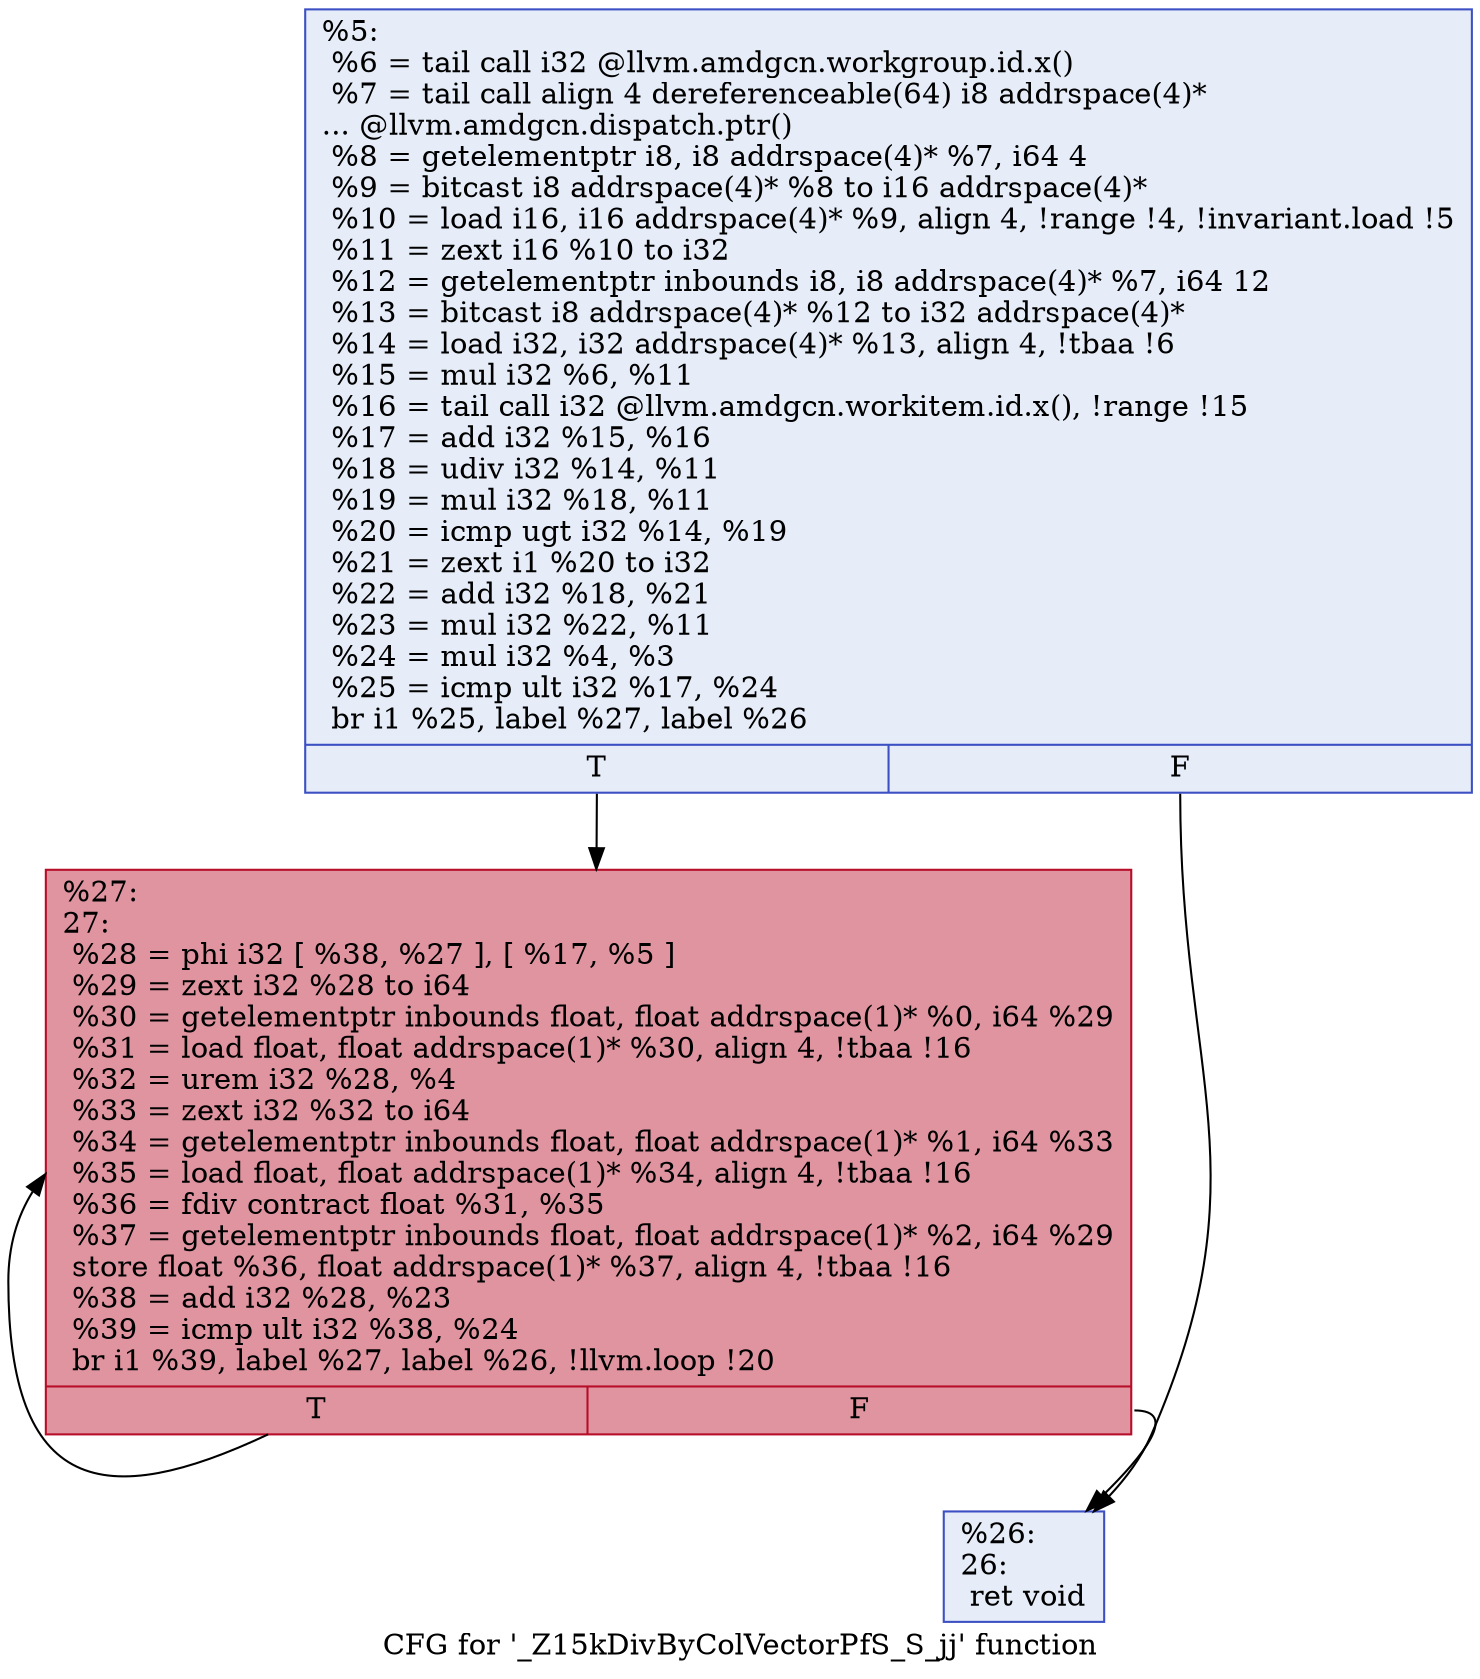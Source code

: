 digraph "CFG for '_Z15kDivByColVectorPfS_S_jj' function" {
	label="CFG for '_Z15kDivByColVectorPfS_S_jj' function";

	Node0x47445b0 [shape=record,color="#3d50c3ff", style=filled, fillcolor="#c7d7f070",label="{%5:\l  %6 = tail call i32 @llvm.amdgcn.workgroup.id.x()\l  %7 = tail call align 4 dereferenceable(64) i8 addrspace(4)*\l... @llvm.amdgcn.dispatch.ptr()\l  %8 = getelementptr i8, i8 addrspace(4)* %7, i64 4\l  %9 = bitcast i8 addrspace(4)* %8 to i16 addrspace(4)*\l  %10 = load i16, i16 addrspace(4)* %9, align 4, !range !4, !invariant.load !5\l  %11 = zext i16 %10 to i32\l  %12 = getelementptr inbounds i8, i8 addrspace(4)* %7, i64 12\l  %13 = bitcast i8 addrspace(4)* %12 to i32 addrspace(4)*\l  %14 = load i32, i32 addrspace(4)* %13, align 4, !tbaa !6\l  %15 = mul i32 %6, %11\l  %16 = tail call i32 @llvm.amdgcn.workitem.id.x(), !range !15\l  %17 = add i32 %15, %16\l  %18 = udiv i32 %14, %11\l  %19 = mul i32 %18, %11\l  %20 = icmp ugt i32 %14, %19\l  %21 = zext i1 %20 to i32\l  %22 = add i32 %18, %21\l  %23 = mul i32 %22, %11\l  %24 = mul i32 %4, %3\l  %25 = icmp ult i32 %17, %24\l  br i1 %25, label %27, label %26\l|{<s0>T|<s1>F}}"];
	Node0x47445b0:s0 -> Node0x4746bb0;
	Node0x47445b0:s1 -> Node0x4746c40;
	Node0x4746c40 [shape=record,color="#3d50c3ff", style=filled, fillcolor="#c7d7f070",label="{%26:\l26:                                               \l  ret void\l}"];
	Node0x4746bb0 [shape=record,color="#b70d28ff", style=filled, fillcolor="#b70d2870",label="{%27:\l27:                                               \l  %28 = phi i32 [ %38, %27 ], [ %17, %5 ]\l  %29 = zext i32 %28 to i64\l  %30 = getelementptr inbounds float, float addrspace(1)* %0, i64 %29\l  %31 = load float, float addrspace(1)* %30, align 4, !tbaa !16\l  %32 = urem i32 %28, %4\l  %33 = zext i32 %32 to i64\l  %34 = getelementptr inbounds float, float addrspace(1)* %1, i64 %33\l  %35 = load float, float addrspace(1)* %34, align 4, !tbaa !16\l  %36 = fdiv contract float %31, %35\l  %37 = getelementptr inbounds float, float addrspace(1)* %2, i64 %29\l  store float %36, float addrspace(1)* %37, align 4, !tbaa !16\l  %38 = add i32 %28, %23\l  %39 = icmp ult i32 %38, %24\l  br i1 %39, label %27, label %26, !llvm.loop !20\l|{<s0>T|<s1>F}}"];
	Node0x4746bb0:s0 -> Node0x4746bb0;
	Node0x4746bb0:s1 -> Node0x4746c40;
}
